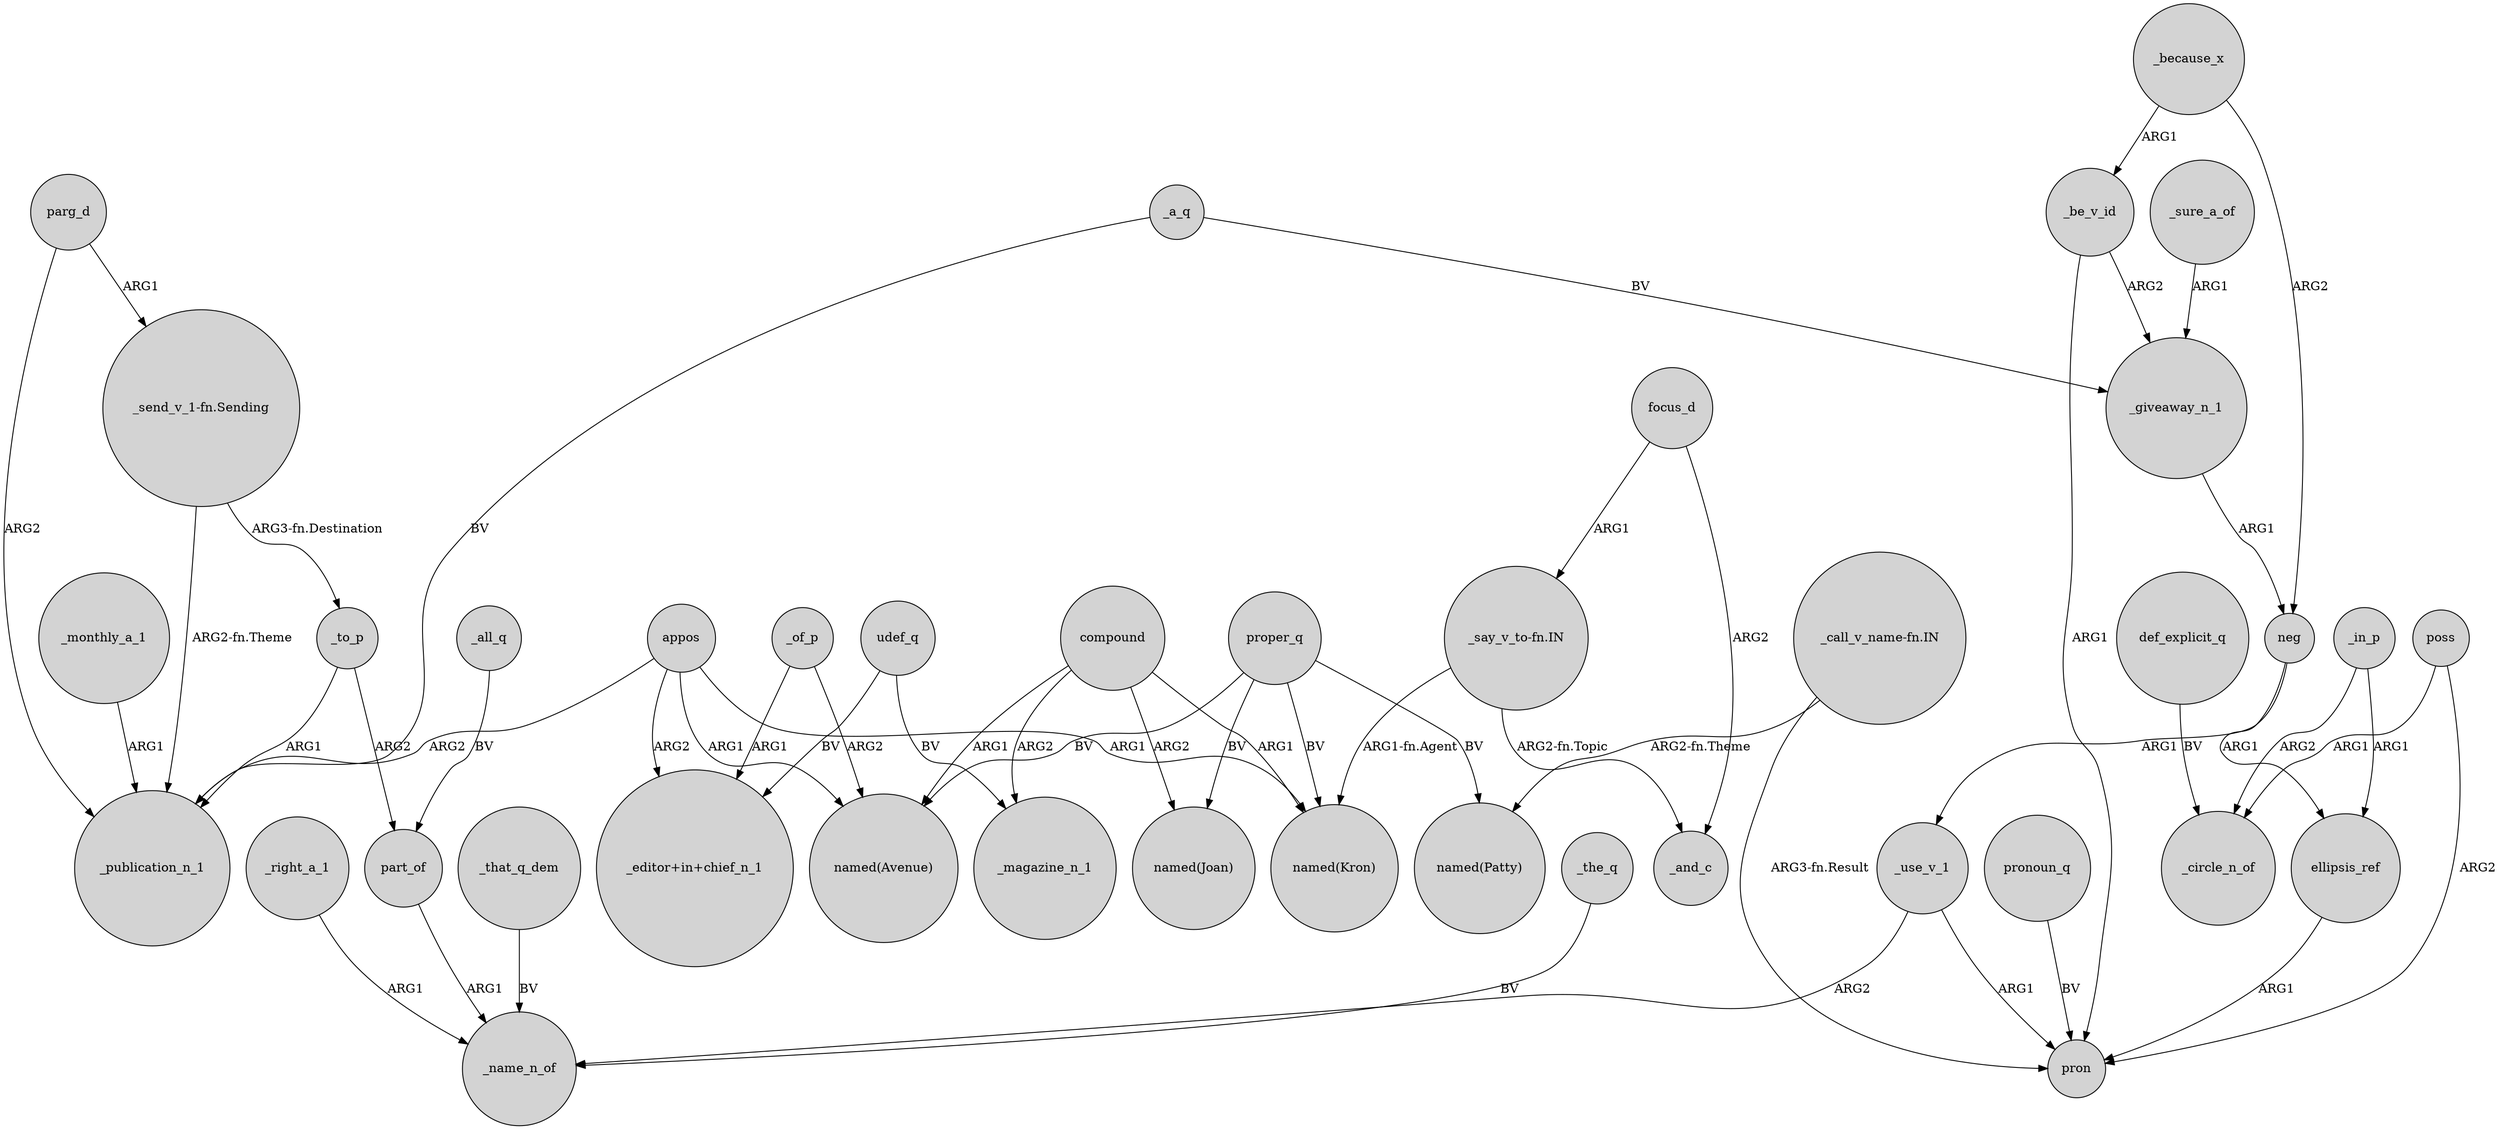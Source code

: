 digraph {
	node [shape=circle style=filled]
	parg_d -> _publication_n_1 [label=ARG2]
	appos -> "named(Kron)" [label=ARG1]
	part_of -> _name_n_of [label=ARG1]
	_of_p -> "named(Avenue)" [label=ARG2]
	"_call_v_name-fn.IN" -> "named(Patty)" [label="ARG2-fn.Theme"]
	poss -> pron [label=ARG2]
	_all_q -> part_of [label=BV]
	def_explicit_q -> _circle_n_of [label=BV]
	proper_q -> "named(Joan)" [label=BV]
	poss -> _circle_n_of [label=ARG1]
	compound -> "named(Joan)" [label=ARG2]
	_be_v_id -> _giveaway_n_1 [label=ARG2]
	proper_q -> "named(Patty)" [label=BV]
	ellipsis_ref -> pron [label=ARG1]
	appos -> "named(Avenue)" [label=ARG1]
	_a_q -> _giveaway_n_1 [label=BV]
	_sure_a_of -> _giveaway_n_1 [label=ARG1]
	appos -> _publication_n_1 [label=ARG2]
	_be_v_id -> pron [label=ARG1]
	compound -> "named(Avenue)" [label=ARG1]
	focus_d -> _and_c [label=ARG2]
	_because_x -> neg [label=ARG2]
	neg -> ellipsis_ref [label=ARG1]
	pronoun_q -> pron [label=BV]
	neg -> _use_v_1 [label=ARG1]
	udef_q -> _magazine_n_1 [label=BV]
	appos -> "_editor+in+chief_n_1" [label=ARG2]
	_because_x -> _be_v_id [label=ARG1]
	_use_v_1 -> pron [label=ARG1]
	_to_p -> _publication_n_1 [label=ARG1]
	_monthly_a_1 -> _publication_n_1 [label=ARG1]
	_in_p -> ellipsis_ref [label=ARG1]
	"_say_v_to-fn.IN" -> _and_c [label="ARG2-fn.Topic"]
	proper_q -> "named(Kron)" [label=BV]
	"_send_v_1-fn.Sending" -> _to_p [label="ARG3-fn.Destination"]
	_a_q -> _publication_n_1 [label=BV]
	_to_p -> part_of [label=ARG2]
	_right_a_1 -> _name_n_of [label=ARG1]
	_in_p -> _circle_n_of [label=ARG2]
	_of_p -> "_editor+in+chief_n_1" [label=ARG1]
	compound -> _magazine_n_1 [label=ARG2]
	_use_v_1 -> _name_n_of [label=ARG2]
	proper_q -> "named(Avenue)" [label=BV]
	_giveaway_n_1 -> neg [label=ARG1]
	udef_q -> "_editor+in+chief_n_1" [label=BV]
	compound -> "named(Kron)" [label=ARG1]
	_that_q_dem -> _name_n_of [label=BV]
	parg_d -> "_send_v_1-fn.Sending" [label=ARG1]
	_the_q -> _name_n_of [label=BV]
	"_send_v_1-fn.Sending" -> _publication_n_1 [label="ARG2-fn.Theme"]
	"_call_v_name-fn.IN" -> pron [label="ARG3-fn.Result"]
	focus_d -> "_say_v_to-fn.IN" [label=ARG1]
	"_say_v_to-fn.IN" -> "named(Kron)" [label="ARG1-fn.Agent"]
}
